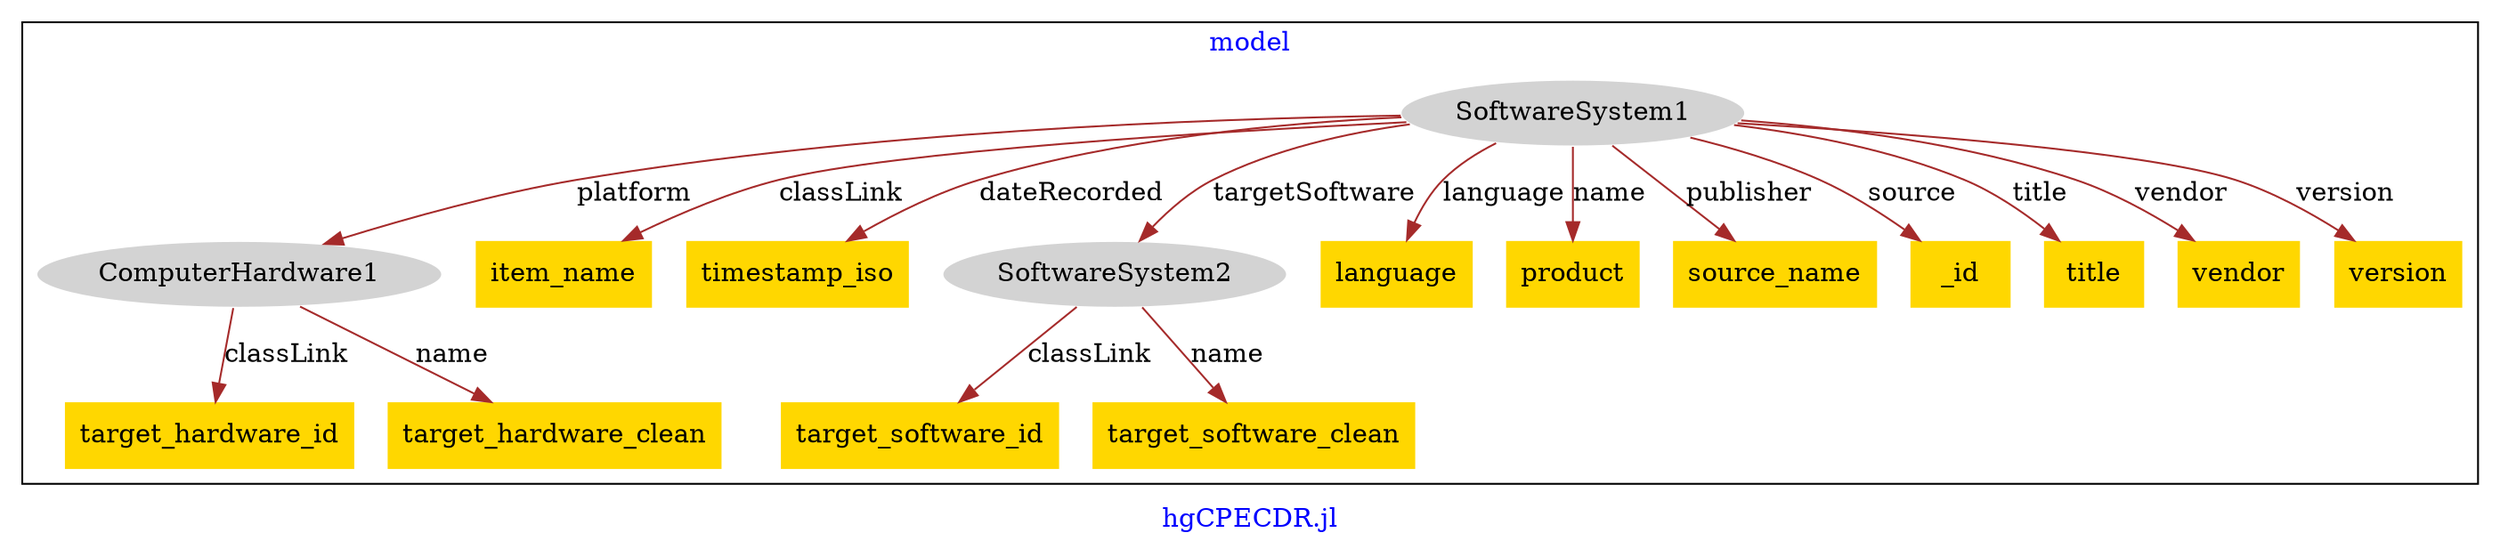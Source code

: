 digraph n0 {
fontcolor="blue"
remincross="true"
label="hgCPECDR.jl"
subgraph cluster {
label="model"
n2[style="filled",color="white",fillcolor="lightgray",label="ComputerHardware1"];
n3[shape="plaintext",style="filled",fillcolor="gold",label="target_hardware_id"];
n4[shape="plaintext",style="filled",fillcolor="gold",label="target_hardware_clean"];
n5[style="filled",color="white",fillcolor="lightgray",label="SoftwareSystem1"];
n6[shape="plaintext",style="filled",fillcolor="gold",label="item_name"];
n7[shape="plaintext",style="filled",fillcolor="gold",label="timestamp_iso"];
n8[style="filled",color="white",fillcolor="lightgray",label="SoftwareSystem2"];
n9[shape="plaintext",style="filled",fillcolor="gold",label="language"];
n10[shape="plaintext",style="filled",fillcolor="gold",label="product"];
n11[shape="plaintext",style="filled",fillcolor="gold",label="source_name"];
n12[shape="plaintext",style="filled",fillcolor="gold",label="_id"];
n13[shape="plaintext",style="filled",fillcolor="gold",label="title"];
n14[shape="plaintext",style="filled",fillcolor="gold",label="vendor"];
n15[shape="plaintext",style="filled",fillcolor="gold",label="version"];
n16[shape="plaintext",style="filled",fillcolor="gold",label="target_software_id"];
n17[shape="plaintext",style="filled",fillcolor="gold",label="target_software_clean"];
}
n2 -> n3[color="brown",fontcolor="black",label="classLink"]
n2 -> n4[color="brown",fontcolor="black",label="name"]
n5 -> n6[color="brown",fontcolor="black",label="classLink"]
n5 -> n7[color="brown",fontcolor="black",label="dateRecorded"]
n5 -> n2[color="brown",fontcolor="black",label="platform"]
n5 -> n8[color="brown",fontcolor="black",label="targetSoftware"]
n5 -> n9[color="brown",fontcolor="black",label="language"]
n5 -> n10[color="brown",fontcolor="black",label="name"]
n5 -> n11[color="brown",fontcolor="black",label="publisher"]
n5 -> n12[color="brown",fontcolor="black",label="source"]
n5 -> n13[color="brown",fontcolor="black",label="title"]
n5 -> n14[color="brown",fontcolor="black",label="vendor"]
n5 -> n15[color="brown",fontcolor="black",label="version"]
n8 -> n16[color="brown",fontcolor="black",label="classLink"]
n8 -> n17[color="brown",fontcolor="black",label="name"]
}
